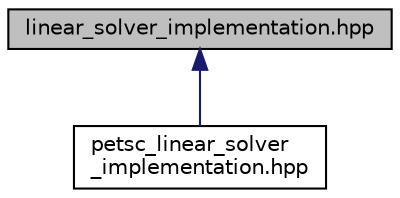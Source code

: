 digraph "linear_solver_implementation.hpp"
{
  edge [fontname="Helvetica",fontsize="10",labelfontname="Helvetica",labelfontsize="10"];
  node [fontname="Helvetica",fontsize="10",shape=record];
  Node1 [label="linear_solver_implementation.hpp",height=0.2,width=0.4,color="black", fillcolor="grey75", style="filled" fontcolor="black"];
  Node1 -> Node2 [dir="back",color="midnightblue",fontsize="10",style="solid",fontname="Helvetica"];
  Node2 [label="petsc_linear_solver\l_implementation.hpp",height=0.2,width=0.4,color="black", fillcolor="white", style="filled",URL="$petsc__linear__solver__implementation_8hpp.html"];
}
